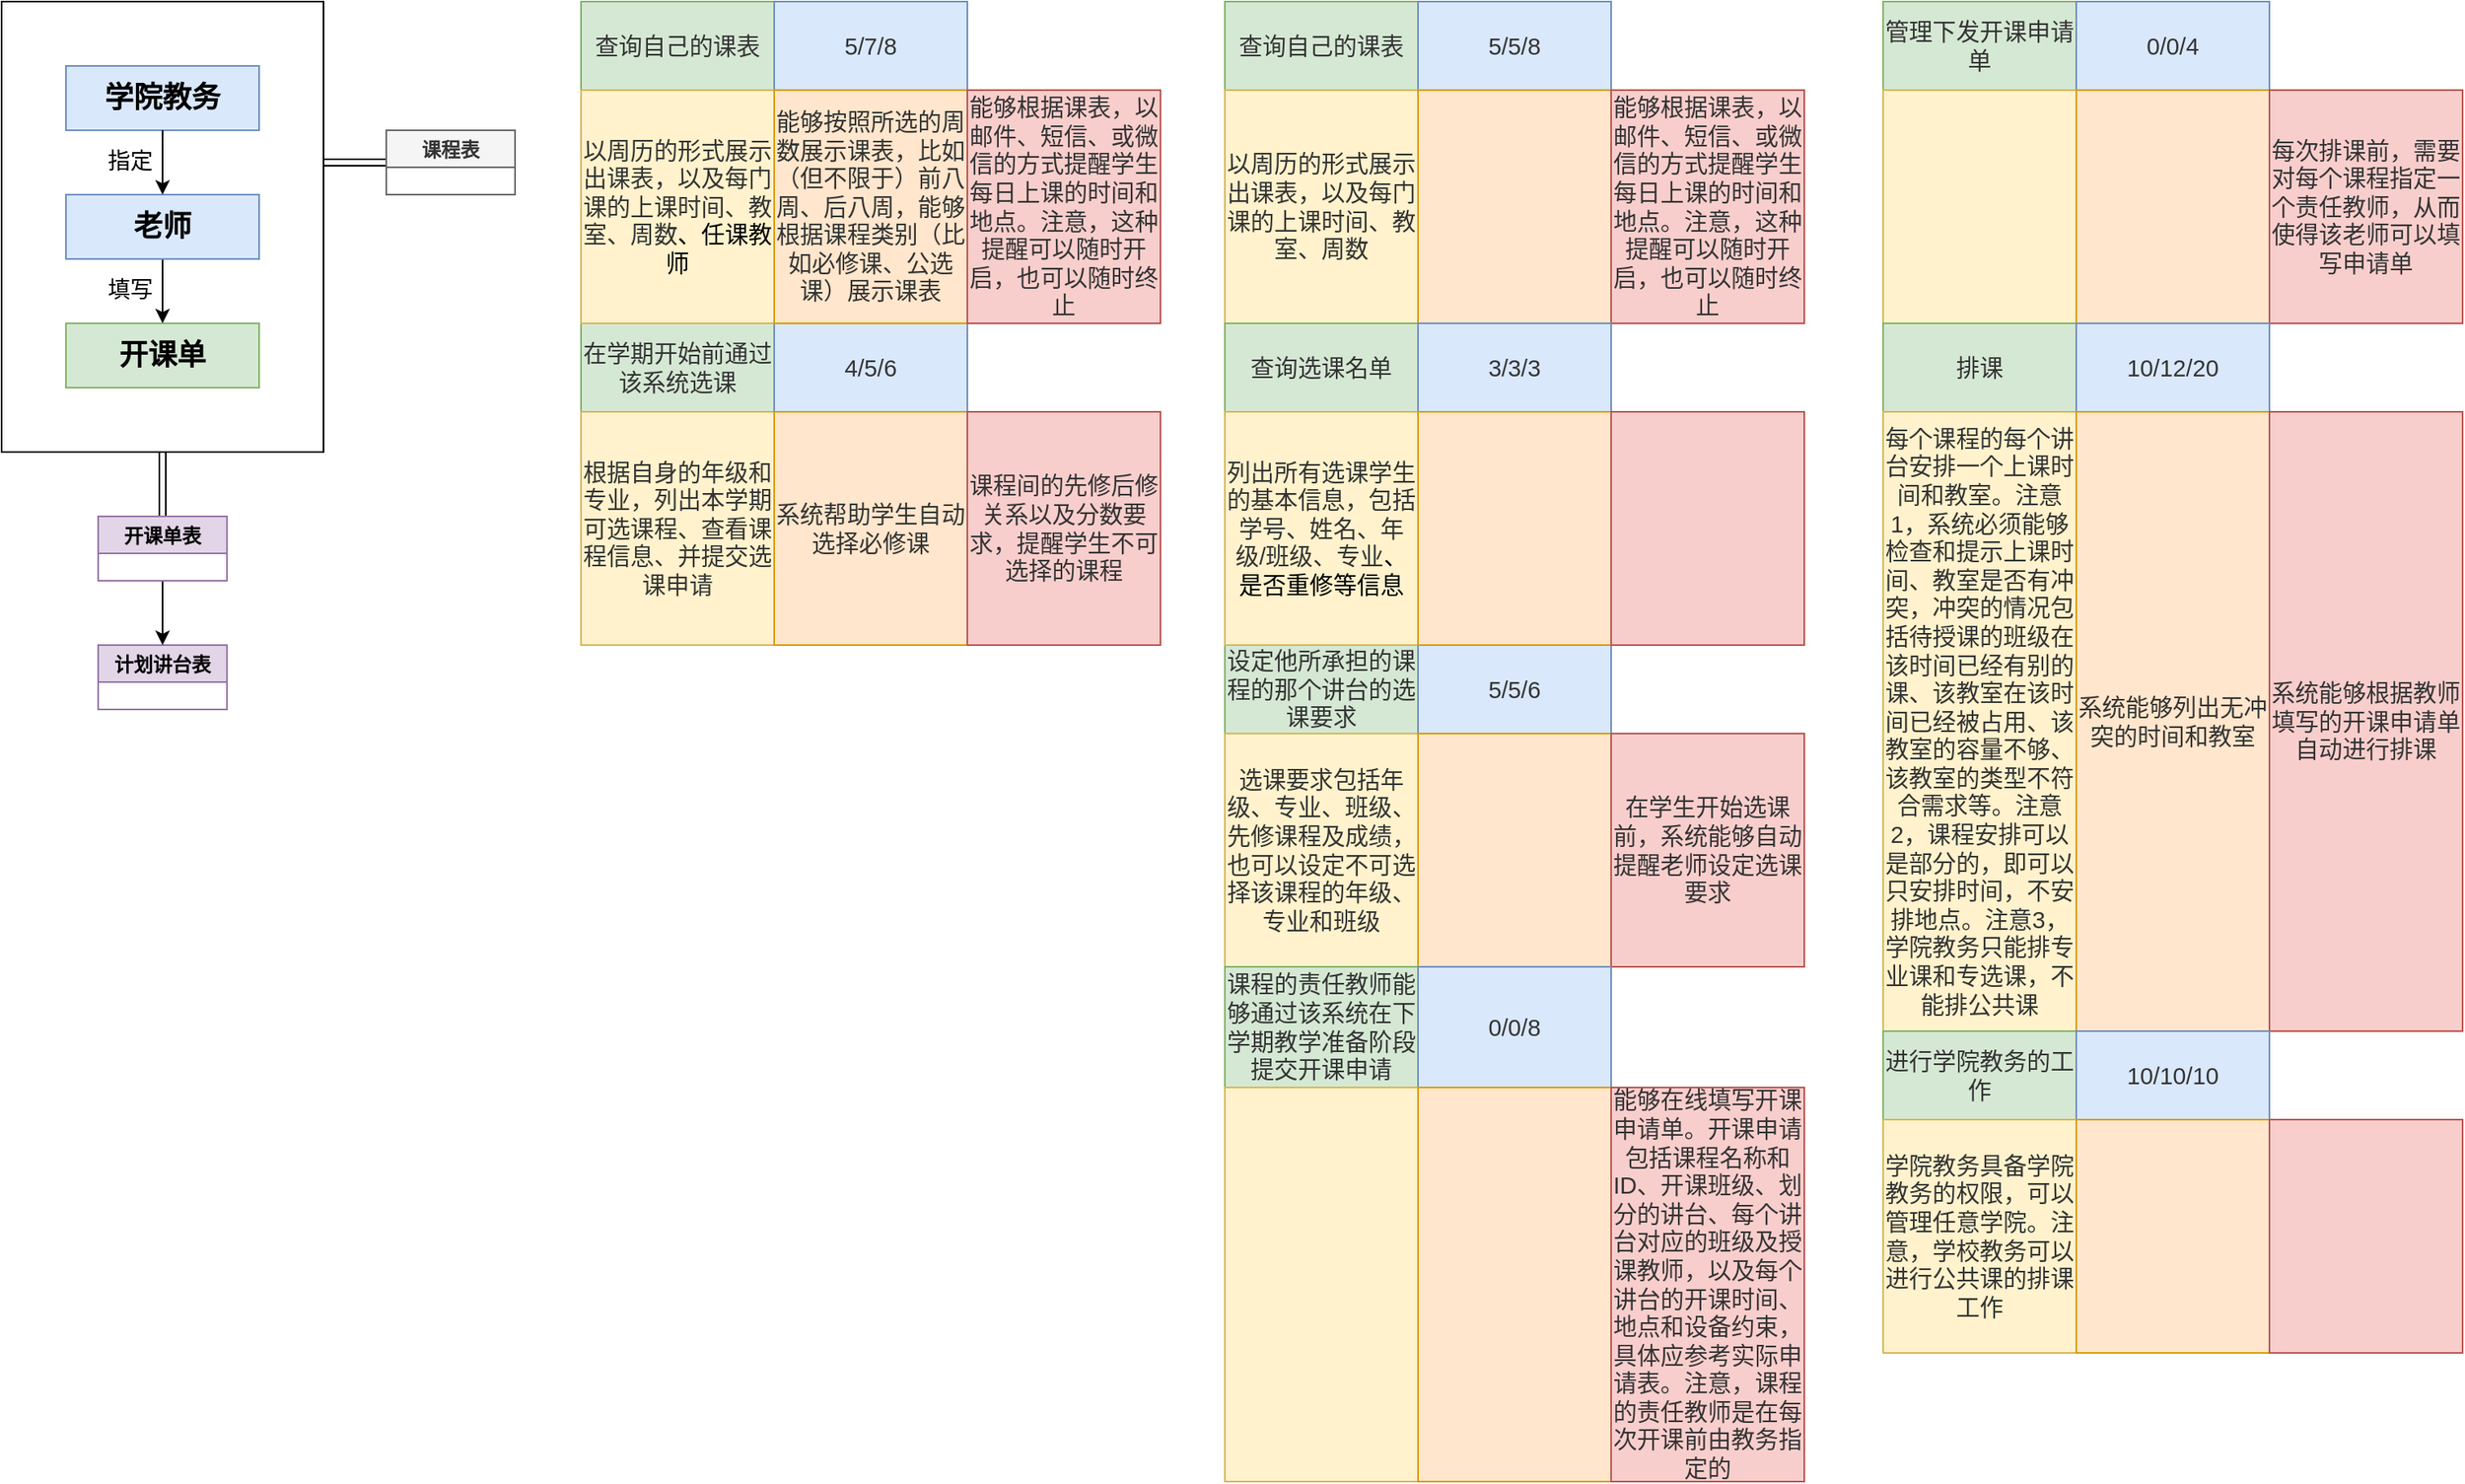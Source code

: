 <mxfile version="14.7.7" type="github">
  <diagram id="91hciNXROU8brAeT5Y9-" name="Page-1">
    <mxGraphModel dx="2214" dy="1277" grid="1" gridSize="10" guides="1" tooltips="1" connect="1" arrows="1" fold="1" page="1" pageScale="1" pageWidth="1169" pageHeight="1654" math="0" shadow="0">
      <root>
        <mxCell id="0" />
        <mxCell id="1" parent="0" />
        <mxCell id="WRAjtMvJbfz25hIAmW6u-1" value="" style="group" vertex="1" connectable="0" parent="1">
          <mxGeometry width="319" height="440" as="geometry" />
        </mxCell>
        <mxCell id="WRAjtMvJbfz25hIAmW6u-2" value="" style="group" vertex="1" connectable="0" parent="WRAjtMvJbfz25hIAmW6u-1">
          <mxGeometry width="200" height="280" as="geometry" />
        </mxCell>
        <mxCell id="WRAjtMvJbfz25hIAmW6u-3" value="" style="rounded=0;whiteSpace=wrap;html=1;fillColor=none;" vertex="1" parent="WRAjtMvJbfz25hIAmW6u-2">
          <mxGeometry width="200" height="280" as="geometry" />
        </mxCell>
        <mxCell id="WRAjtMvJbfz25hIAmW6u-4" value="&lt;font face=&quot;Comic Sans MS&quot;&gt;&lt;span style=&quot;font-size: 18px&quot;&gt;&lt;b&gt;开课单&lt;/b&gt;&lt;/span&gt;&lt;/font&gt;" style="rounded=0;whiteSpace=wrap;html=1;fillColor=#d5e8d4;strokeColor=#82b366;" vertex="1" parent="WRAjtMvJbfz25hIAmW6u-2">
          <mxGeometry x="40" y="200" width="120" height="40" as="geometry" />
        </mxCell>
        <mxCell id="WRAjtMvJbfz25hIAmW6u-5" value="&lt;font style=&quot;font-size: 18px&quot; face=&quot;Comic Sans MS&quot;&gt;&lt;b&gt;学院教务&lt;/b&gt;&lt;/font&gt;" style="rounded=0;whiteSpace=wrap;html=1;fillColor=#dae8fc;strokeColor=#6c8ebf;" vertex="1" parent="WRAjtMvJbfz25hIAmW6u-2">
          <mxGeometry x="40" y="40" width="120" height="40" as="geometry" />
        </mxCell>
        <mxCell id="WRAjtMvJbfz25hIAmW6u-6" style="edgeStyle=orthogonalEdgeStyle;rounded=0;orthogonalLoop=1;jettySize=auto;html=1;exitX=0.5;exitY=1;exitDx=0;exitDy=0;entryX=0.5;entryY=0;entryDx=0;entryDy=0;" edge="1" parent="WRAjtMvJbfz25hIAmW6u-2" source="WRAjtMvJbfz25hIAmW6u-7" target="WRAjtMvJbfz25hIAmW6u-4">
          <mxGeometry relative="1" as="geometry" />
        </mxCell>
        <mxCell id="WRAjtMvJbfz25hIAmW6u-7" value="&lt;font style=&quot;font-size: 18px&quot; face=&quot;Comic Sans MS&quot;&gt;&lt;b&gt;老师&lt;/b&gt;&lt;/font&gt;" style="rounded=0;whiteSpace=wrap;html=1;fillColor=#dae8fc;strokeColor=#6c8ebf;" vertex="1" parent="WRAjtMvJbfz25hIAmW6u-2">
          <mxGeometry x="40" y="120" width="120" height="40" as="geometry" />
        </mxCell>
        <mxCell id="WRAjtMvJbfz25hIAmW6u-8" style="edgeStyle=orthogonalEdgeStyle;rounded=0;orthogonalLoop=1;jettySize=auto;html=1;exitX=0.5;exitY=1;exitDx=0;exitDy=0;entryX=0.5;entryY=0;entryDx=0;entryDy=0;" edge="1" parent="WRAjtMvJbfz25hIAmW6u-2" source="WRAjtMvJbfz25hIAmW6u-5" target="WRAjtMvJbfz25hIAmW6u-7">
          <mxGeometry relative="1" as="geometry" />
        </mxCell>
        <mxCell id="WRAjtMvJbfz25hIAmW6u-9" value="&lt;font face=&quot;Comic Sans MS&quot;&gt;&lt;span style=&quot;font-size: 14px&quot;&gt;指定&lt;/span&gt;&lt;/font&gt;" style="text;html=1;strokeColor=none;fillColor=none;align=center;verticalAlign=middle;whiteSpace=wrap;rounded=0;" vertex="1" parent="WRAjtMvJbfz25hIAmW6u-2">
          <mxGeometry x="60" y="90" width="40" height="20" as="geometry" />
        </mxCell>
        <mxCell id="WRAjtMvJbfz25hIAmW6u-10" value="&lt;font face=&quot;Comic Sans MS&quot;&gt;&lt;span style=&quot;font-size: 14px&quot;&gt;填写&lt;/span&gt;&lt;/font&gt;" style="text;html=1;strokeColor=none;fillColor=none;align=center;verticalAlign=middle;whiteSpace=wrap;rounded=0;" vertex="1" parent="WRAjtMvJbfz25hIAmW6u-2">
          <mxGeometry x="60" y="170" width="40" height="20" as="geometry" />
        </mxCell>
        <mxCell id="WRAjtMvJbfz25hIAmW6u-11" value="计划讲台表" style="swimlane;fillColor=#e1d5e7;strokeColor=#9673a6;startSize=23;" vertex="1" parent="WRAjtMvJbfz25hIAmW6u-1">
          <mxGeometry x="60" y="400" width="80" height="40" as="geometry" />
        </mxCell>
        <mxCell id="WRAjtMvJbfz25hIAmW6u-12" style="edgeStyle=orthogonalEdgeStyle;shape=link;rounded=0;orthogonalLoop=1;jettySize=auto;html=1;exitX=0.5;exitY=0;exitDx=0;exitDy=0;entryX=0.5;entryY=1;entryDx=0;entryDy=0;" edge="1" parent="WRAjtMvJbfz25hIAmW6u-1" source="WRAjtMvJbfz25hIAmW6u-14" target="WRAjtMvJbfz25hIAmW6u-3">
          <mxGeometry relative="1" as="geometry" />
        </mxCell>
        <mxCell id="WRAjtMvJbfz25hIAmW6u-13" style="edgeStyle=orthogonalEdgeStyle;rounded=0;orthogonalLoop=1;jettySize=auto;html=1;exitX=0.5;exitY=1;exitDx=0;exitDy=0;entryX=0.5;entryY=0;entryDx=0;entryDy=0;" edge="1" parent="WRAjtMvJbfz25hIAmW6u-1" source="WRAjtMvJbfz25hIAmW6u-14" target="WRAjtMvJbfz25hIAmW6u-11">
          <mxGeometry relative="1" as="geometry" />
        </mxCell>
        <mxCell id="WRAjtMvJbfz25hIAmW6u-14" value="开课单表" style="swimlane;fillColor=#e1d5e7;strokeColor=#9673a6;startSize=23;" vertex="1" parent="WRAjtMvJbfz25hIAmW6u-1">
          <mxGeometry x="60" y="320" width="80" height="40" as="geometry" />
        </mxCell>
        <mxCell id="WRAjtMvJbfz25hIAmW6u-15" style="edgeStyle=orthogonalEdgeStyle;rounded=0;orthogonalLoop=1;jettySize=auto;html=1;exitX=0;exitY=0.5;exitDx=0;exitDy=0;entryX=1;entryY=0.214;entryDx=0;entryDy=0;entryPerimeter=0;shape=link;" edge="1" parent="WRAjtMvJbfz25hIAmW6u-1" source="WRAjtMvJbfz25hIAmW6u-16">
          <mxGeometry relative="1" as="geometry">
            <mxPoint x="200" y="99.92" as="targetPoint" />
          </mxGeometry>
        </mxCell>
        <mxCell id="WRAjtMvJbfz25hIAmW6u-16" value="课程表" style="swimlane;fillColor=#f5f5f5;strokeColor=#666666;fontColor=#333333;" vertex="1" parent="WRAjtMvJbfz25hIAmW6u-1">
          <mxGeometry x="239" y="80" width="80" height="40" as="geometry" />
        </mxCell>
        <mxCell id="WRAjtMvJbfz25hIAmW6u-18" value="" style="group;" vertex="1" connectable="0" parent="1">
          <mxGeometry x="760" y="400" width="360" height="200" as="geometry" />
        </mxCell>
        <mxCell id="WRAjtMvJbfz25hIAmW6u-19" value="&lt;span style=&quot;font-size: 11.0pt ; font-family: &amp;#34;微软雅黑&amp;#34; , sans-serif ; color: #333333&quot;&gt;设定他所承担的课程的那个讲台的选课要求&lt;/span&gt;" style="rounded=0;whiteSpace=wrap;html=1;fillColor=#d5e8d4;strokeColor=#82b366;" vertex="1" parent="WRAjtMvJbfz25hIAmW6u-18">
          <mxGeometry width="120" height="55" as="geometry" />
        </mxCell>
        <mxCell id="WRAjtMvJbfz25hIAmW6u-20" value="&lt;span style=&quot;font-size: 11.0pt ; font-family: &amp;#34;微软雅黑&amp;#34; , sans-serif ; color: #333333&quot;&gt;选课要求包括年级、专业、班级、先修课程及成绩，也可以设定不可选择该课程的年级、专业和班级&lt;/span&gt;" style="rounded=0;whiteSpace=wrap;html=1;fillColor=#fff2cc;strokeColor=#d6b656;" vertex="1" parent="WRAjtMvJbfz25hIAmW6u-18">
          <mxGeometry y="55" width="120" height="145" as="geometry" />
        </mxCell>
        <mxCell id="WRAjtMvJbfz25hIAmW6u-21" value="&lt;span lang=&quot;EN-US&quot; style=&quot;font-size: 11.0pt ; font-family: &amp;#34;微软雅黑&amp;#34; , sans-serif ; color: #333333&quot;&gt;5/5/6&lt;/span&gt;" style="rounded=0;whiteSpace=wrap;html=1;fillColor=#dae8fc;strokeColor=#6c8ebf;" vertex="1" parent="WRAjtMvJbfz25hIAmW6u-18">
          <mxGeometry x="120" width="120" height="55" as="geometry" />
        </mxCell>
        <mxCell id="WRAjtMvJbfz25hIAmW6u-22" value="" style="rounded=0;whiteSpace=wrap;html=1;fillColor=#ffe6cc;strokeColor=#d79b00;" vertex="1" parent="WRAjtMvJbfz25hIAmW6u-18">
          <mxGeometry x="120" y="55" width="120" height="145" as="geometry" />
        </mxCell>
        <mxCell id="WRAjtMvJbfz25hIAmW6u-23" value="&lt;span style=&quot;font-size: 11.0pt ; font-family: &amp;#34;微软雅黑&amp;#34; , sans-serif ; color: #333333&quot;&gt;在学生开始选课前，系统能够自动提醒老师设定选课要求&lt;/span&gt;" style="rounded=0;whiteSpace=wrap;html=1;fillColor=#f8cecc;strokeColor=#b85450;" vertex="1" parent="WRAjtMvJbfz25hIAmW6u-18">
          <mxGeometry x="240" y="55" width="120" height="145" as="geometry" />
        </mxCell>
        <mxCell id="WRAjtMvJbfz25hIAmW6u-25" value="" style="group" vertex="1" connectable="0" parent="1">
          <mxGeometry x="760" y="600" width="360" height="320" as="geometry" />
        </mxCell>
        <mxCell id="WRAjtMvJbfz25hIAmW6u-26" value="&lt;span style=&quot;font-size: 11.0pt ; font-family: &amp;#34;微软雅黑&amp;#34; , sans-serif ; color: #333333&quot;&gt;课程的责任教师能够通过该系统在下学期教学准备阶段提交开课申请&lt;/span&gt;" style="rounded=0;whiteSpace=wrap;html=1;fillColor=#d5e8d4;strokeColor=#82b366;" vertex="1" parent="WRAjtMvJbfz25hIAmW6u-25">
          <mxGeometry width="120" height="75" as="geometry" />
        </mxCell>
        <mxCell id="WRAjtMvJbfz25hIAmW6u-27" value="" style="rounded=0;whiteSpace=wrap;html=1;fillColor=#fff2cc;strokeColor=#d6b656;" vertex="1" parent="WRAjtMvJbfz25hIAmW6u-25">
          <mxGeometry y="75" width="120" height="245" as="geometry" />
        </mxCell>
        <mxCell id="WRAjtMvJbfz25hIAmW6u-28" value="&lt;span lang=&quot;EN-US&quot; style=&quot;font-size: 11.0pt ; font-family: &amp;#34;微软雅黑&amp;#34; , sans-serif ; color: #333333&quot;&gt;0/0/8&lt;/span&gt;" style="rounded=0;whiteSpace=wrap;html=1;fillColor=#dae8fc;strokeColor=#6c8ebf;" vertex="1" parent="WRAjtMvJbfz25hIAmW6u-25">
          <mxGeometry x="120" width="120" height="75" as="geometry" />
        </mxCell>
        <mxCell id="WRAjtMvJbfz25hIAmW6u-29" value="" style="rounded=0;whiteSpace=wrap;html=1;fillColor=#ffe6cc;strokeColor=#d79b00;" vertex="1" parent="WRAjtMvJbfz25hIAmW6u-25">
          <mxGeometry x="120" y="75" width="120" height="245" as="geometry" />
        </mxCell>
        <mxCell id="WRAjtMvJbfz25hIAmW6u-30" value="&lt;span style=&quot;font-size: 11.0pt ; font-family: &amp;#34;微软雅黑&amp;#34; , sans-serif ; color: #333333&quot;&gt;能够在线填写开课申请单。开课申请包括课程名称和&lt;span lang=&quot;EN-US&quot;&gt;ID&lt;/span&gt;、开课班级、划分的讲台、每个讲台对应的班级及授课教师，以及每个讲台的开课时间、地点和设备约束，具体应参考实际申请表。&lt;/span&gt;&lt;span style=&quot;font-size: 11.0pt ; font-family: &amp;#34;微软雅黑&amp;#34; , sans-serif ; color: #333333&quot;&gt;注意，课程的责任教师是在每次开课前由教务指定的&lt;/span&gt;" style="rounded=0;whiteSpace=wrap;html=1;fillColor=#f8cecc;strokeColor=#b85450;" vertex="1" parent="WRAjtMvJbfz25hIAmW6u-25">
          <mxGeometry x="240" y="75" width="120" height="245" as="geometry" />
        </mxCell>
        <mxCell id="WRAjtMvJbfz25hIAmW6u-31" value="" style="group;" vertex="1" connectable="0" parent="1">
          <mxGeometry x="1169" width="360" height="200" as="geometry" />
        </mxCell>
        <mxCell id="WRAjtMvJbfz25hIAmW6u-32" value="&lt;span style=&quot;font-size: 11.0pt ; font-family: &amp;#34;微软雅黑&amp;#34; , sans-serif ; color: #333333&quot;&gt;管理下发开课申请单&lt;/span&gt;" style="rounded=0;whiteSpace=wrap;html=1;fillColor=#d5e8d4;strokeColor=#82b366;" vertex="1" parent="WRAjtMvJbfz25hIAmW6u-31">
          <mxGeometry width="120" height="55" as="geometry" />
        </mxCell>
        <mxCell id="WRAjtMvJbfz25hIAmW6u-33" value="" style="rounded=0;whiteSpace=wrap;html=1;fillColor=#fff2cc;strokeColor=#d6b656;" vertex="1" parent="WRAjtMvJbfz25hIAmW6u-31">
          <mxGeometry y="55" width="120" height="145" as="geometry" />
        </mxCell>
        <mxCell id="WRAjtMvJbfz25hIAmW6u-34" value="&lt;span lang=&quot;EN-US&quot; style=&quot;font-size: 11.0pt ; font-family: &amp;#34;微软雅黑&amp;#34; , sans-serif ; color: #333333&quot;&gt;0/0/4&lt;/span&gt;" style="rounded=0;whiteSpace=wrap;html=1;fillColor=#dae8fc;strokeColor=#6c8ebf;" vertex="1" parent="WRAjtMvJbfz25hIAmW6u-31">
          <mxGeometry x="120" width="120" height="55" as="geometry" />
        </mxCell>
        <mxCell id="WRAjtMvJbfz25hIAmW6u-35" value="" style="rounded=0;whiteSpace=wrap;html=1;fillColor=#ffe6cc;strokeColor=#d79b00;" vertex="1" parent="WRAjtMvJbfz25hIAmW6u-31">
          <mxGeometry x="120" y="55" width="120" height="145" as="geometry" />
        </mxCell>
        <mxCell id="WRAjtMvJbfz25hIAmW6u-36" value="&lt;span style=&quot;font-size: 11.0pt ; font-family: &amp;#34;微软雅黑&amp;#34; , sans-serif ; color: #333333&quot;&gt;每次排课前，需要对每个课程指定一个责任教师，从而使得该老师可以填写申请单&lt;/span&gt;" style="rounded=0;whiteSpace=wrap;html=1;fillColor=#f8cecc;strokeColor=#b85450;" vertex="1" parent="WRAjtMvJbfz25hIAmW6u-31">
          <mxGeometry x="240" y="55" width="120" height="145" as="geometry" />
        </mxCell>
        <mxCell id="WRAjtMvJbfz25hIAmW6u-38" value="" style="group" vertex="1" connectable="0" parent="1">
          <mxGeometry x="1169" y="200" width="360" height="440" as="geometry" />
        </mxCell>
        <mxCell id="WRAjtMvJbfz25hIAmW6u-39" value="&lt;span style=&quot;font-size: 11.0pt ; font-family: &amp;#34;微软雅黑&amp;#34; , sans-serif ; color: #333333&quot;&gt;排课&lt;/span&gt;" style="rounded=0;whiteSpace=wrap;html=1;fillColor=#d5e8d4;strokeColor=#82b366;" vertex="1" parent="WRAjtMvJbfz25hIAmW6u-38">
          <mxGeometry width="120" height="55" as="geometry" />
        </mxCell>
        <mxCell id="WRAjtMvJbfz25hIAmW6u-40" value="&lt;span style=&quot;font-size: 11.0pt ; font-family: &amp;#34;微软雅黑&amp;#34; , sans-serif ; color: #333333&quot;&gt;每个课程的每个讲台安排一个上课时间和教室。注意&lt;span lang=&quot;EN-US&quot;&gt;1&lt;/span&gt;，系统必须能够检查和提示上课时间、教室是否有冲突，冲突的情况包括待授课的班级在该时间已经有别的课、该教室在该时间已经被占用、该教室的容量不够、该教室的类型不符合需求等。注意&lt;span lang=&quot;EN-US&quot;&gt;2&lt;/span&gt;，课程安排可以是部分的，即可以只安排时间，不安排地点。注意&lt;span lang=&quot;EN-US&quot;&gt;3&lt;/span&gt;，学院教务只能排专业课和专选课，不能排公共课&lt;/span&gt;" style="rounded=0;whiteSpace=wrap;html=1;fillColor=#fff2cc;strokeColor=#d6b656;" vertex="1" parent="WRAjtMvJbfz25hIAmW6u-38">
          <mxGeometry y="55" width="120" height="385" as="geometry" />
        </mxCell>
        <mxCell id="WRAjtMvJbfz25hIAmW6u-41" value="&lt;span lang=&quot;EN-US&quot; style=&quot;font-size: 11.0pt ; font-family: &amp;#34;微软雅黑&amp;#34; , sans-serif ; color: #333333&quot;&gt;10/12/20&lt;/span&gt;" style="rounded=0;whiteSpace=wrap;html=1;fillColor=#dae8fc;strokeColor=#6c8ebf;" vertex="1" parent="WRAjtMvJbfz25hIAmW6u-38">
          <mxGeometry x="120" width="120" height="55" as="geometry" />
        </mxCell>
        <mxCell id="WRAjtMvJbfz25hIAmW6u-42" value="&lt;span style=&quot;font-size: 11.0pt ; font-family: &amp;#34;微软雅黑&amp;#34; , sans-serif ; color: #333333&quot;&gt;系统能够列出无冲突的时间和教室&lt;/span&gt;" style="rounded=0;whiteSpace=wrap;html=1;fillColor=#ffe6cc;strokeColor=#d79b00;" vertex="1" parent="WRAjtMvJbfz25hIAmW6u-38">
          <mxGeometry x="120" y="55" width="120" height="385" as="geometry" />
        </mxCell>
        <mxCell id="WRAjtMvJbfz25hIAmW6u-43" value="&lt;span style=&quot;font-size: 11.0pt ; font-family: &amp;#34;微软雅黑&amp;#34; , sans-serif ; color: #333333&quot;&gt;系统能够根据教师填写的开课申请单自动进行排课&lt;/span&gt;" style="rounded=0;whiteSpace=wrap;html=1;fillColor=#f8cecc;strokeColor=#b85450;" vertex="1" parent="WRAjtMvJbfz25hIAmW6u-38">
          <mxGeometry x="240" y="55" width="120" height="385" as="geometry" />
        </mxCell>
        <mxCell id="WRAjtMvJbfz25hIAmW6u-51" value="" style="group;" vertex="1" connectable="0" parent="1">
          <mxGeometry x="1169" y="640" width="360" height="200" as="geometry" />
        </mxCell>
        <mxCell id="WRAjtMvJbfz25hIAmW6u-52" value="&lt;span style=&quot;font-size: 11.0pt ; font-family: &amp;#34;微软雅黑&amp;#34; , sans-serif ; color: #333333&quot;&gt;进行学院教务的工作&lt;/span&gt;" style="rounded=0;whiteSpace=wrap;html=1;fillColor=#d5e8d4;strokeColor=#82b366;" vertex="1" parent="WRAjtMvJbfz25hIAmW6u-51">
          <mxGeometry width="120" height="55" as="geometry" />
        </mxCell>
        <mxCell id="WRAjtMvJbfz25hIAmW6u-53" value="&lt;span style=&quot;font-size: 11.0pt ; font-family: &amp;#34;微软雅黑&amp;#34; , sans-serif ; color: #333333&quot;&gt;学院教务具备学院教务的权限，可以管理任意学院。注意，学校教务可以进行公共课的排课工作&lt;/span&gt;" style="rounded=0;whiteSpace=wrap;html=1;fillColor=#fff2cc;strokeColor=#d6b656;" vertex="1" parent="WRAjtMvJbfz25hIAmW6u-51">
          <mxGeometry y="55" width="120" height="145" as="geometry" />
        </mxCell>
        <mxCell id="WRAjtMvJbfz25hIAmW6u-54" value="&lt;span lang=&quot;EN-US&quot; style=&quot;font-size: 11.0pt ; font-family: &amp;#34;微软雅黑&amp;#34; , sans-serif ; color: #333333&quot;&gt;10/10/10&lt;/span&gt;" style="rounded=0;whiteSpace=wrap;html=1;fillColor=#dae8fc;strokeColor=#6c8ebf;" vertex="1" parent="WRAjtMvJbfz25hIAmW6u-51">
          <mxGeometry x="120" width="120" height="55" as="geometry" />
        </mxCell>
        <mxCell id="WRAjtMvJbfz25hIAmW6u-55" value="" style="rounded=0;whiteSpace=wrap;html=1;fillColor=#ffe6cc;strokeColor=#d79b00;" vertex="1" parent="WRAjtMvJbfz25hIAmW6u-51">
          <mxGeometry x="120" y="55" width="120" height="145" as="geometry" />
        </mxCell>
        <mxCell id="WRAjtMvJbfz25hIAmW6u-56" value="" style="rounded=0;whiteSpace=wrap;html=1;fillColor=#f8cecc;strokeColor=#b85450;" vertex="1" parent="WRAjtMvJbfz25hIAmW6u-51">
          <mxGeometry x="240" y="55" width="120" height="145" as="geometry" />
        </mxCell>
        <mxCell id="WRAjtMvJbfz25hIAmW6u-58" value="" style="group;" vertex="1" connectable="0" parent="1">
          <mxGeometry x="360" y="200" width="360" height="200" as="geometry" />
        </mxCell>
        <mxCell id="WRAjtMvJbfz25hIAmW6u-59" value="&lt;span style=&quot;font-size: 11.0pt ; font-family: &amp;#34;微软雅黑&amp;#34; , sans-serif ; color: #333333&quot;&gt;在学期开始前通过该系统选课&lt;/span&gt;" style="rounded=0;whiteSpace=wrap;html=1;fillColor=#d5e8d4;strokeColor=#82b366;" vertex="1" parent="WRAjtMvJbfz25hIAmW6u-58">
          <mxGeometry width="120" height="55" as="geometry" />
        </mxCell>
        <mxCell id="WRAjtMvJbfz25hIAmW6u-60" value="&lt;span style=&quot;font-size: 11.0pt ; font-family: &amp;#34;微软雅黑&amp;#34; , sans-serif ; color: #333333&quot;&gt;根据自身的年级和专业，列出本学期可选课程、查看课程信息、并提交选课申请&lt;/span&gt;" style="rounded=0;whiteSpace=wrap;html=1;fillColor=#fff2cc;strokeColor=#d6b656;" vertex="1" parent="WRAjtMvJbfz25hIAmW6u-58">
          <mxGeometry y="55" width="120" height="145" as="geometry" />
        </mxCell>
        <mxCell id="WRAjtMvJbfz25hIAmW6u-61" value="&lt;span lang=&quot;EN-US&quot; style=&quot;font-size: 11.0pt ; font-family: &amp;#34;微软雅黑&amp;#34; , sans-serif ; color: #333333&quot;&gt;4/5/6&lt;/span&gt;" style="rounded=0;whiteSpace=wrap;html=1;fillColor=#dae8fc;strokeColor=#6c8ebf;" vertex="1" parent="WRAjtMvJbfz25hIAmW6u-58">
          <mxGeometry x="120" width="120" height="55" as="geometry" />
        </mxCell>
        <mxCell id="WRAjtMvJbfz25hIAmW6u-62" value="&lt;span style=&quot;font-size: 11.0pt ; font-family: &amp;#34;微软雅黑&amp;#34; , sans-serif ; color: #333333&quot;&gt;系统帮助学生自动选择必修课&lt;/span&gt;" style="rounded=0;whiteSpace=wrap;html=1;fillColor=#ffe6cc;strokeColor=#d79b00;" vertex="1" parent="WRAjtMvJbfz25hIAmW6u-58">
          <mxGeometry x="120" y="55" width="120" height="145" as="geometry" />
        </mxCell>
        <mxCell id="WRAjtMvJbfz25hIAmW6u-63" value="&lt;span style=&quot;font-size: 11.0pt ; font-family: &amp;#34;微软雅黑&amp;#34; , sans-serif ; color: #333333&quot;&gt;课程间的先修后修关系以及分数要求，提醒学生不可选择的课程&lt;/span&gt;" style="rounded=0;whiteSpace=wrap;html=1;fillColor=#f8cecc;strokeColor=#b85450;" vertex="1" parent="WRAjtMvJbfz25hIAmW6u-58">
          <mxGeometry x="240" y="55" width="120" height="145" as="geometry" />
        </mxCell>
        <mxCell id="WRAjtMvJbfz25hIAmW6u-64" value="" style="group;" vertex="1" connectable="0" parent="1">
          <mxGeometry x="360" width="360" height="200" as="geometry" />
        </mxCell>
        <mxCell id="WRAjtMvJbfz25hIAmW6u-65" value="&lt;span style=&quot;font-size: 11.0pt ; font-family: &amp;#34;微软雅黑&amp;#34; , sans-serif ; color: #333333&quot;&gt;查询自己的课表&lt;/span&gt;" style="rounded=0;whiteSpace=wrap;html=1;fillColor=#d5e8d4;strokeColor=#82b366;" vertex="1" parent="WRAjtMvJbfz25hIAmW6u-64">
          <mxGeometry width="120" height="55" as="geometry" />
        </mxCell>
        <mxCell id="WRAjtMvJbfz25hIAmW6u-66" value="&lt;span style=&quot;font-size: 11.0pt ; font-family: &amp;#34;微软雅黑&amp;#34; , sans-serif ; color: #333333&quot;&gt;以周历的形式展示出课表，以及每门课的上课时间、教室、周数&lt;/span&gt;&lt;span style=&quot;font-size: 11.0pt ; font-family: &amp;#34;微软雅黑&amp;#34; , sans-serif&quot;&gt;、任课教师&lt;/span&gt;" style="rounded=0;whiteSpace=wrap;html=1;fillColor=#fff2cc;strokeColor=#d6b656;" vertex="1" parent="WRAjtMvJbfz25hIAmW6u-64">
          <mxGeometry y="55" width="120" height="145" as="geometry" />
        </mxCell>
        <mxCell id="WRAjtMvJbfz25hIAmW6u-67" value="&lt;span lang=&quot;EN-US&quot; style=&quot;font-size: 11.0pt ; font-family: &amp;#34;微软雅黑&amp;#34; , sans-serif ; color: #333333&quot;&gt;5/7/8&lt;/span&gt;" style="rounded=0;whiteSpace=wrap;html=1;fillColor=#dae8fc;strokeColor=#6c8ebf;" vertex="1" parent="WRAjtMvJbfz25hIAmW6u-64">
          <mxGeometry x="120" width="120" height="55" as="geometry" />
        </mxCell>
        <mxCell id="WRAjtMvJbfz25hIAmW6u-68" value="&lt;span style=&quot;color: rgb(51 , 51 , 51) ; font-family: &amp;#34;helvetica&amp;#34; ; font-size: 14.667px ; text-align: left&quot;&gt;能够按照所选的周数展示课表，比如（但不限于）前八周、后八周，能够根据课程类别（比如必修课、公选课）展示课表&lt;/span&gt;" style="rounded=0;whiteSpace=wrap;html=1;fillColor=#ffe6cc;strokeColor=#d79b00;" vertex="1" parent="WRAjtMvJbfz25hIAmW6u-64">
          <mxGeometry x="120" y="55" width="120" height="145" as="geometry" />
        </mxCell>
        <mxCell id="WRAjtMvJbfz25hIAmW6u-69" value="&lt;span style=&quot;font-size: 11.0pt ; font-family: &amp;#34;微软雅黑&amp;#34; , sans-serif ; color: #333333&quot;&gt;能够根据课表，以邮件、短信、或微信的方式提醒学生每日上课的时间和地点。注意，这种提醒可以随时开启，也可以随时终止&lt;/span&gt;" style="rounded=0;whiteSpace=wrap;html=1;fillColor=#f8cecc;strokeColor=#b85450;" vertex="1" parent="WRAjtMvJbfz25hIAmW6u-64">
          <mxGeometry x="240" y="55" width="120" height="145" as="geometry" />
        </mxCell>
        <mxCell id="WRAjtMvJbfz25hIAmW6u-70" value="" style="group;" vertex="1" connectable="0" parent="1">
          <mxGeometry x="760" width="360" height="200" as="geometry" />
        </mxCell>
        <mxCell id="WRAjtMvJbfz25hIAmW6u-71" value="&lt;span style=&quot;font-size: 11.0pt ; font-family: &amp;#34;微软雅黑&amp;#34; , sans-serif ; color: #333333&quot;&gt;查询自己的课表&lt;/span&gt;" style="rounded=0;whiteSpace=wrap;html=1;fillColor=#d5e8d4;strokeColor=#82b366;" vertex="1" parent="WRAjtMvJbfz25hIAmW6u-70">
          <mxGeometry width="120" height="55" as="geometry" />
        </mxCell>
        <mxCell id="WRAjtMvJbfz25hIAmW6u-72" value="&lt;span style=&quot;font-size: 11.0pt ; font-family: &amp;#34;微软雅黑&amp;#34; , sans-serif ; color: #333333&quot;&gt;以周历的形式展示出课表，以及每门课的上课时间、教室、周数&lt;/span&gt;" style="rounded=0;whiteSpace=wrap;html=1;fillColor=#fff2cc;strokeColor=#d6b656;" vertex="1" parent="WRAjtMvJbfz25hIAmW6u-70">
          <mxGeometry y="55" width="120" height="145" as="geometry" />
        </mxCell>
        <mxCell id="WRAjtMvJbfz25hIAmW6u-73" value="&lt;span lang=&quot;EN-US&quot; style=&quot;font-size: 11.0pt ; font-family: &amp;#34;微软雅黑&amp;#34; , sans-serif ; color: #333333&quot;&gt;5/5/8&lt;/span&gt;" style="rounded=0;whiteSpace=wrap;html=1;fillColor=#dae8fc;strokeColor=#6c8ebf;" vertex="1" parent="WRAjtMvJbfz25hIAmW6u-70">
          <mxGeometry x="120" width="120" height="55" as="geometry" />
        </mxCell>
        <mxCell id="WRAjtMvJbfz25hIAmW6u-74" value="" style="rounded=0;whiteSpace=wrap;html=1;fillColor=#ffe6cc;strokeColor=#d79b00;" vertex="1" parent="WRAjtMvJbfz25hIAmW6u-70">
          <mxGeometry x="120" y="55" width="120" height="145" as="geometry" />
        </mxCell>
        <mxCell id="WRAjtMvJbfz25hIAmW6u-75" value="&lt;span style=&quot;font-size: 11.0pt ; font-family: &amp;#34;微软雅黑&amp;#34; , sans-serif ; color: #333333&quot;&gt;能够根据课表，以邮件、短信、或微信的方式提醒学生每日上课的时间和地点。注意，这种提醒可以随时开启，也可以随时终止&lt;/span&gt;" style="rounded=0;whiteSpace=wrap;html=1;fillColor=#f8cecc;strokeColor=#b85450;" vertex="1" parent="WRAjtMvJbfz25hIAmW6u-70">
          <mxGeometry x="240" y="55" width="120" height="145" as="geometry" />
        </mxCell>
        <mxCell id="WRAjtMvJbfz25hIAmW6u-76" value="" style="group;" vertex="1" connectable="0" parent="1">
          <mxGeometry x="760" y="200" width="360" height="200" as="geometry" />
        </mxCell>
        <mxCell id="WRAjtMvJbfz25hIAmW6u-77" value="&lt;span style=&quot;font-size: 11.0pt ; font-family: &amp;#34;微软雅黑&amp;#34; , sans-serif ; color: #333333&quot;&gt;查询选课名单&lt;/span&gt;" style="rounded=0;whiteSpace=wrap;html=1;fillColor=#d5e8d4;strokeColor=#82b366;" vertex="1" parent="WRAjtMvJbfz25hIAmW6u-76">
          <mxGeometry width="120" height="55" as="geometry" />
        </mxCell>
        <mxCell id="WRAjtMvJbfz25hIAmW6u-78" value="&lt;span style=&quot;font-size: 11.0pt ; font-family: &amp;#34;微软雅黑&amp;#34; , sans-serif ; color: #333333&quot;&gt;列出所有选课学生的基本信息，包括学号、姓名、年级&lt;span lang=&quot;EN-US&quot;&gt;/&lt;/span&gt;班级、专业&lt;/span&gt;&lt;span style=&quot;font-size: 11pt ; font-family: , sans-serif&quot;&gt;、是否重修等信息&lt;/span&gt;" style="rounded=0;whiteSpace=wrap;html=1;fillColor=#fff2cc;strokeColor=#d6b656;" vertex="1" parent="WRAjtMvJbfz25hIAmW6u-76">
          <mxGeometry y="55" width="120" height="145" as="geometry" />
        </mxCell>
        <mxCell id="WRAjtMvJbfz25hIAmW6u-79" value="&lt;span lang=&quot;EN-US&quot; style=&quot;font-size: 11.0pt ; font-family: &amp;#34;微软雅黑&amp;#34; , sans-serif ; color: #333333&quot;&gt;3/3/3&lt;/span&gt;" style="rounded=0;whiteSpace=wrap;html=1;fillColor=#dae8fc;strokeColor=#6c8ebf;" vertex="1" parent="WRAjtMvJbfz25hIAmW6u-76">
          <mxGeometry x="120" width="120" height="55" as="geometry" />
        </mxCell>
        <mxCell id="WRAjtMvJbfz25hIAmW6u-80" value="" style="rounded=0;whiteSpace=wrap;html=1;fillColor=#ffe6cc;strokeColor=#d79b00;" vertex="1" parent="WRAjtMvJbfz25hIAmW6u-76">
          <mxGeometry x="120" y="55" width="120" height="145" as="geometry" />
        </mxCell>
        <mxCell id="WRAjtMvJbfz25hIAmW6u-81" value="" style="rounded=0;whiteSpace=wrap;html=1;fillColor=#f8cecc;strokeColor=#b85450;" vertex="1" parent="WRAjtMvJbfz25hIAmW6u-76">
          <mxGeometry x="240" y="55" width="120" height="145" as="geometry" />
        </mxCell>
      </root>
    </mxGraphModel>
  </diagram>
</mxfile>
